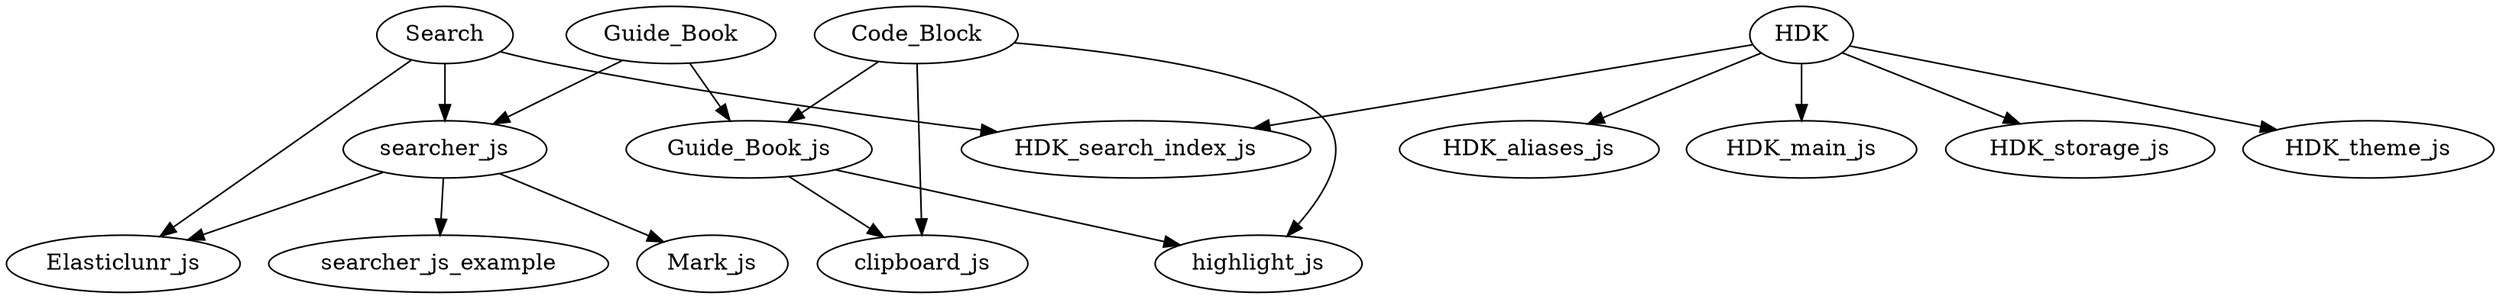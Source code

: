 digraph	"doc project tech" {
	concentrate = true;

	subgraph Features {
		Search;
		Code_Block;
	}

	subgraph Third_Party_Libraries {
		Elasticlunr_js[href="http://elasticlunr.com/"];
		Mark_js[href = "https://markjs.io/"];
		clipboard_js[href="https://clipboardjs.com/"];
		highlight_js[href="https://highlightjs.org/"];
	}
	Search -> Elasticlunr_js;
	Code_Block -> clipboard_js;
	Code_Block -> highlight_js;

	subgraph Guide_Book {
		Guide_Book[href="https://developer.holochain.org/guide/latest/"];

		searcher_js[href="https://developer.holochain.org/guide/latest/searcher.js"];
		searcher_js_example[href="https://developer.holochain.org/guide/latest/first_steps.html?search=zome"];

		Guide_Book_js[href="https://developer.holochain.org/guide/latest/book.js"];

		Guide_Book -> searcher_js;
		searcher_js -> Elasticlunr_js;
		searcher_js -> Mark_js;
		searcher_js -> searcher_js_example;

		Guide_Book -> Guide_Book_js;
		Guide_Book_js -> clipboard_js;
		Guide_Book_js -> highlight_js;
	}
	Search -> searcher_js;
	Code_Block -> Guide_Book_js;

	subgraph HDK {
		HDK[href="https://developer.holochain.org/api/latest/hdk/"];

		HDK_storage_js[href="https://developer.holochain.org/api/latest/storage.js"];
		HDK_theme_js[href="https://developer.holochain.org/api/latest/theme.js"];
		HDK_aliases_js[href="https://developer.holochain.org/api/latest/aliases.js"];
		HDK_main_js[href="https://developer.holochain.org/api/latest/main.js"];
		HDK_search_index_js[href="https://developer.holochain.org/api/latest/search-index.js"];

		HDK -> HDK_storage_js;
		HDK -> HDK_theme_js;
		HDK -> HDK_aliases_js;
		HDK -> HDK_main_js;
		HDK -> HDK_search_index_js;
	}
	Search -> HDK_search_index_js;
}